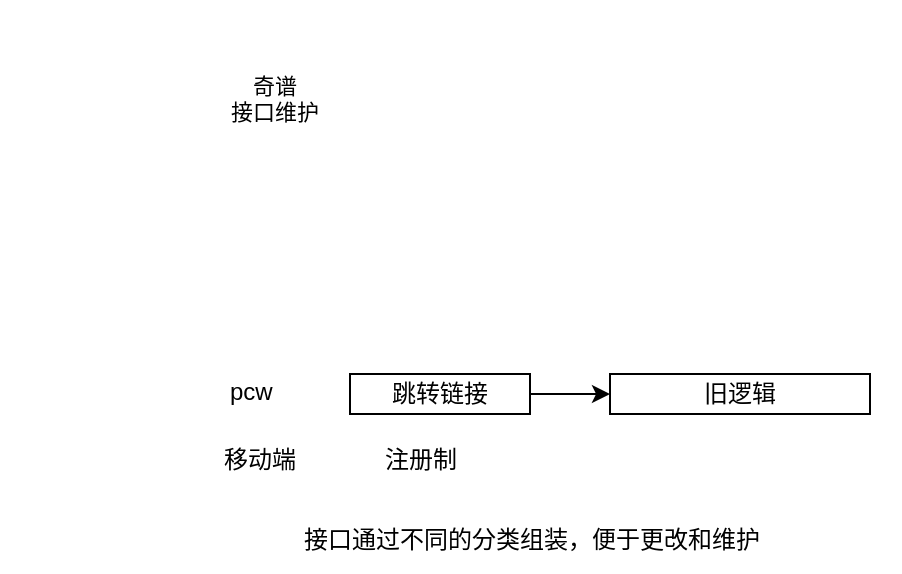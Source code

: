 <mxfile version="10.7.7" type="github"><diagram id="skRj7yBhkq7n6dOy-Ag1" name="Page-1"><mxGraphModel dx="666" dy="379" grid="1" gridSize="10" guides="1" tooltips="1" connect="1" arrows="1" fold="1" page="1" pageScale="1" pageWidth="827" pageHeight="1169" math="0" shadow="0"><root><mxCell id="0"/><mxCell id="1" parent="0"/><mxCell id="wUOF1Uhr7Mo0igRUkZNM-1" value="奇谱&lt;br&gt;&#9;&#9;接口维护&lt;br&gt;&lt;br&gt;" style="html=1;whiteSpace=wrap;;fontSize=11;fontColor=#000000;spacing=5;strokeColor=none;fillOpacity=0;fillColor=#ffffff;strokeWidth=0;" vertex="1" parent="1"><mxGeometry x="190" y="4.5" width="275" height="111" as="geometry"/></mxCell><mxCell id="wUOF1Uhr7Mo0igRUkZNM-3" value="注册制" style="text;html=1;align=center;" vertex="1" parent="1"><mxGeometry x="370" y="220" width="60" height="30" as="geometry"/></mxCell><mxCell id="wUOF1Uhr7Mo0igRUkZNM-8" style="edgeStyle=orthogonalEdgeStyle;rounded=0;orthogonalLoop=1;jettySize=auto;html=1;exitX=1;exitY=0.5;exitDx=0;exitDy=0;" edge="1" parent="1" source="wUOF1Uhr7Mo0igRUkZNM-6" target="wUOF1Uhr7Mo0igRUkZNM-7"><mxGeometry relative="1" as="geometry"/></mxCell><mxCell id="wUOF1Uhr7Mo0igRUkZNM-6" value="&lt;span&gt;跳转链接&lt;/span&gt;" style="rounded=0;whiteSpace=wrap;html=1;align=center;" vertex="1" parent="1"><mxGeometry x="365" y="191" width="90" height="20" as="geometry"/></mxCell><mxCell id="wUOF1Uhr7Mo0igRUkZNM-7" value="&lt;span&gt;旧逻辑&lt;/span&gt;" style="rounded=0;whiteSpace=wrap;html=1;align=center;" vertex="1" parent="1"><mxGeometry x="495" y="191" width="130" height="20" as="geometry"/></mxCell><mxCell id="wUOF1Uhr7Mo0igRUkZNM-9" value="接口通过不同的分类组装，便于更改和维护" style="text;html=1;" vertex="1" parent="1"><mxGeometry x="340" y="260" width="300" height="30" as="geometry"/></mxCell><mxCell id="wUOF1Uhr7Mo0igRUkZNM-10" value="pcw" style="text;html=1;" vertex="1" parent="1"><mxGeometry x="302.5" y="186" width="50" height="30" as="geometry"/></mxCell><mxCell id="wUOF1Uhr7Mo0igRUkZNM-11" value="移动端" style="text;html=1;" vertex="1" parent="1"><mxGeometry x="300" y="220" width="60" height="30" as="geometry"/></mxCell></root></mxGraphModel></diagram></mxfile>